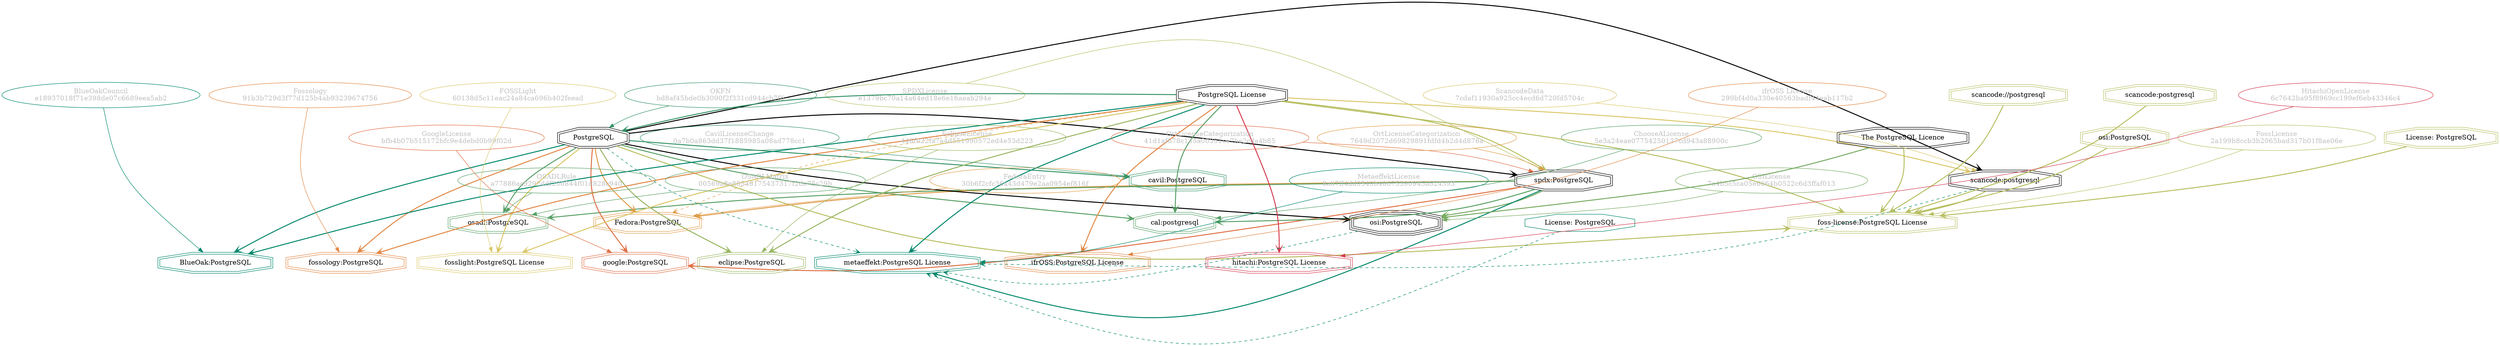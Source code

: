 strict digraph {
    node [shape=box];
    graph [splines=curved];
    3679 [label="SPDXLicense\ne1379bc70a14a64ed18e6e16aeab294e"
         ,fontcolor=gray
         ,color="#b8bf62"
         ,fillcolor="beige;1"
         ,shape=ellipse];
    3680 [label="spdx:PostgreSQL"
         ,shape=doubleoctagon];
    3681 [label=PostgreSQL
         ,shape=doubleoctagon];
    3682 [label="PostgreSQL License"
         ,shape=doubleoctagon];
    5249 [label="OSILicense\n7a4b5c5ca05e6664b0522c6d3ffaf013"
         ,fontcolor=gray
         ,color="#78ab63"
         ,fillcolor="beige;1"
         ,shape=ellipse];
    5250 [label="osi:PostgreSQL"
         ,shape=tripleoctagon];
    5251 [label="The PostgreSQL Licence"
         ,shape=doubleoctagon];
    5576 [label="GoogleLicense\nbfb4b07b515172bfc9e4debd0b99f02d"
         ,fontcolor=gray
         ,color="#e06f45"
         ,fillcolor="beige;1"
         ,shape=ellipse];
    5577 [label="google:PostgreSQL"
         ,color="#e06f45"
         ,shape=doubleoctagon];
    8313 [label="FedoraEntry\n30b6f2cfc36a43d479e2aa0954ef816f"
         ,fontcolor=gray
         ,color="#e09d4b"
         ,fillcolor="beige;1"
         ,shape=ellipse];
    8314 [label="Fedora:PostgreSQL"
         ,color="#e09d4b"
         ,shape=doubleoctagon];
    8697 [label="BlueOakCouncil\ne18937018f71e398de07c6689eea5ab2"
         ,fontcolor=gray
         ,color="#00876c"
         ,fillcolor="beige;1"
         ,shape=ellipse];
    8698 [label="BlueOak:PostgreSQL"
         ,color="#00876c"
         ,shape=doubleoctagon];
    9696 [label="OSADLRule\na77886ac9292ddf200844f01d828c940"
         ,fontcolor=gray
         ,color="#58a066"
         ,fillcolor="beige;1"
         ,shape=ellipse];
    9697 [label="osadl:PostgreSQL"
         ,color="#58a066"
         ,shape=doubleoctagon];
    9952 [label="OSADLMatrix\n00569a8e88546175437317f2de75c29b"
         ,fontcolor=gray
         ,color="#58a066"
         ,fillcolor="beige;1"
         ,shape=ellipse];
    11013 [label="ChooseALicense\n5e3a24eae07754250137cd943a88900c"
          ,fontcolor=gray
          ,color="#58a066"
          ,fillcolor="beige;1"
          ,shape=ellipse];
    11014 [label="cal:postgresql"
          ,color="#58a066"
          ,shape=doubleoctagon];
    22394 [label="ScancodeData\n7cdaf11930a925cc4ecd6d720fd5704c"
          ,fontcolor=gray
          ,color="#dac767"
          ,fillcolor="beige;1"
          ,shape=ellipse];
    22395 [label="scancode:postgresql"
          ,shape=doubleoctagon];
    26977 [label="Fossology\n91b3b729d3f77d125b4ab93239674756"
          ,fontcolor=gray
          ,color="#e18745"
          ,fillcolor="beige;1"
          ,shape=ellipse];
    26978 [label="fossology:PostgreSQL"
          ,color="#e18745"
          ,shape=doubleoctagon];
    28380 [label="OKFN\nbd8af45bde0b3090f2f331cd944cb7f6"
          ,fontcolor=gray
          ,color="#379469"
          ,fillcolor="beige;1"
          ,shape=ellipse];
    35174 [label="OrtLicenseCategorization\n41d1af678c135a00351ce7be2cda4b85"
          ,fontcolor=gray
          ,color="#e06f45"
          ,fillcolor="beige;1"
          ,shape=ellipse];
    36239 [label="OrtLicenseCategorization\n7649d2072d69829891fdfd4b2d4d876a"
          ,fontcolor=gray
          ,color="#e09d4b"
          ,fillcolor="beige;1"
          ,shape=ellipse];
    37410 [label="CavilLicenseChange\n0a7b0a863dd37f1885985a08ad778cc1"
          ,fontcolor=gray
          ,color="#379469"
          ,fillcolor="beige;1"
          ,shape=ellipse];
    37411 [label="cavil:PostgreSQL"
          ,color="#379469"
          ,shape=doubleoctagon];
    47100 [label="MetaeffektLicense\n8a67ff4dd9549b48675390945a624393"
          ,fontcolor=gray
          ,color="#00876c"
          ,fillcolor="beige;1"
          ,shape=ellipse];
    47101 [label="metaeffekt:PostgreSQL License"
          ,color="#00876c"
          ,shape=doubleoctagon];
    47102 [label="License: PostgreSQL"
          ,color="#00876c"
          ,shape=octagon];
    50774 [label="FossLicense\n2a199b8ccb3b2065bad317b01f8ae06e"
          ,fontcolor=gray
          ,color="#b8bf62"
          ,fillcolor="beige;1"
          ,shape=ellipse];
    50775 [label="foss-license:PostgreSQL License"
          ,color="#b8bf62"
          ,shape=doubleoctagon];
    50776 [label="scancode://postgresql"
          ,color="#b8bf62"
          ,shape=doubleoctagon];
    50777 [label="License: PostgreSQL"
          ,color="#b8bf62"
          ,shape=doubleoctagon];
    50778 [label="scancode:postgresql"
          ,color="#b8bf62"
          ,shape=doubleoctagon];
    50779 [label="osi:PostgreSQL"
          ,color="#b8bf62"
          ,shape=doubleoctagon];
    51057 [label="FOSSLight\n60138d5c11eac24a84ca696b402feead"
          ,fontcolor=gray
          ,color="#dac767"
          ,fillcolor="beige;1"
          ,shape=ellipse];
    51058 [label="fosslight:PostgreSQL License"
          ,color="#dac767"
          ,shape=doubleoctagon];
    51986 [label="HitachiOpenLicense\n6c7642ba95f8969cc199ef6eb43346c4"
          ,fontcolor=gray
          ,color="#d43d51"
          ,fillcolor="beige;1"
          ,shape=ellipse];
    51987 [label="hitachi:PostgreSQL License"
          ,color="#d43d51"
          ,shape=doubleoctagon];
    54312 [label="EclipseLicense\n446f022fa7a4d551990572ed4e53d223"
          ,fontcolor=gray
          ,color="#98b561"
          ,fillcolor="beige;1"
          ,shape=ellipse];
    54313 [label="eclipse:PostgreSQL"
          ,color="#98b561"
          ,shape=doubleoctagon];
    54638 [label="ifrOSS License\n299bf4d0a330e40563badf44eab117b2"
          ,fontcolor=gray
          ,color="#e18745"
          ,fillcolor="beige;1"
          ,shape=ellipse];
    54639 [label="ifrOSS:PostgreSQL License"
          ,color="#e18745"
          ,shape=doubleoctagon];
    3679 -> 3680 [weight=0.5
                 ,color="#b8bf62"];
    3680 -> 5250 [style=bold
                 ,arrowhead=vee
                 ,weight=0.7
                 ,color="#78ab63"];
    3680 -> 5577 [style=bold
                 ,arrowhead=vee
                 ,weight=0.7
                 ,color="#e06f45"];
    3680 -> 8314 [style=bold
                 ,arrowhead=vee
                 ,weight=0.7
                 ,color="#e09d4b"];
    3680 -> 9697 [style=bold
                 ,arrowhead=vee
                 ,weight=0.7
                 ,color="#58a066"];
    3680 -> 11014 [style=bold
                  ,arrowhead=vee
                  ,weight=0.7
                  ,color="#58a066"];
    3680 -> 47101 [style=bold
                  ,arrowhead=vee
                  ,weight=0.7
                  ,color="#00876c"];
    3681 -> 3680 [style=bold
                 ,arrowhead=vee
                 ,weight=0.7];
    3681 -> 5250 [style=bold
                 ,arrowhead=vee
                 ,weight=0.7];
    3681 -> 5577 [style=bold
                 ,arrowhead=vee
                 ,weight=0.7
                 ,color="#e06f45"];
    3681 -> 8314 [style=bold
                 ,arrowhead=vee
                 ,weight=0.7
                 ,color="#e09d4b"];
    3681 -> 8314 [style=bold
                 ,arrowhead=vee
                 ,weight=0.7
                 ,color="#e09d4b"];
    3681 -> 8698 [style=bold
                 ,arrowhead=vee
                 ,weight=0.7
                 ,color="#00876c"];
    3681 -> 9697 [style=bold
                 ,arrowhead=vee
                 ,weight=0.7
                 ,color="#58a066"];
    3681 -> 11014 [style=bold
                  ,arrowhead=vee
                  ,weight=0.7
                  ,color="#58a066"];
    3681 -> 22395 [style=bold
                  ,arrowhead=vee
                  ,weight=0.7];
    3681 -> 26978 [style=bold
                  ,arrowhead=vee
                  ,weight=0.7
                  ,color="#e18745"];
    3681 -> 37411 [style=bold
                  ,arrowhead=vee
                  ,weight=0.7
                  ,color="#379469"];
    3681 -> 37411 [style=bold
                  ,arrowhead=vee
                  ,weight=0.7
                  ,color="#379469"];
    3681 -> 47101 [style=dashed
                  ,arrowhead=vee
                  ,weight=0.5
                  ,color="#00876c"];
    3681 -> 50775 [style=bold
                  ,arrowhead=vee
                  ,weight=0.7
                  ,color="#b8bf62"];
    3681 -> 51058 [style=bold
                  ,arrowhead=vee
                  ,weight=0.7
                  ,color="#dac767"];
    3681 -> 54313 [style=bold
                  ,arrowhead=vee
                  ,weight=0.7
                  ,color="#98b561"];
    3682 -> 3680 [style=bold
                 ,arrowhead=vee
                 ,weight=0.7
                 ,color="#b8bf62"];
    3682 -> 3681 [style=bold
                 ,arrowhead=vee
                 ,weight=0.7
                 ,color="#379469"];
    3682 -> 8314 [style=dashed
                 ,arrowhead=vee
                 ,weight=0.5
                 ,color="#e09d4b"];
    3682 -> 8698 [style=bold
                 ,arrowhead=vee
                 ,weight=0.7
                 ,color="#00876c"];
    3682 -> 11014 [style=bold
                  ,arrowhead=vee
                  ,weight=0.7
                  ,color="#58a066"];
    3682 -> 22395 [style=bold
                  ,arrowhead=vee
                  ,weight=0.7
                  ,color="#dac767"];
    3682 -> 26978 [style=bold
                  ,arrowhead=vee
                  ,weight=0.7
                  ,color="#e18745"];
    3682 -> 47101 [style=bold
                  ,arrowhead=vee
                  ,weight=0.7
                  ,color="#00876c"];
    3682 -> 47101 [style=bold
                  ,arrowhead=vee
                  ,weight=0.7
                  ,color="#00876c"];
    3682 -> 50775 [style=bold
                  ,arrowhead=vee
                  ,weight=0.7
                  ,color="#b8bf62"];
    3682 -> 51058 [style=bold
                  ,arrowhead=vee
                  ,weight=0.7
                  ,color="#dac767"];
    3682 -> 51987 [style=bold
                  ,arrowhead=vee
                  ,weight=0.7
                  ,color="#d43d51"];
    3682 -> 54313 [style=bold
                  ,arrowhead=vee
                  ,weight=0.7
                  ,color="#98b561"];
    3682 -> 54639 [style=bold
                  ,arrowhead=vee
                  ,weight=0.7
                  ,color="#e18745"];
    3682 -> 54639 [style=bold
                  ,arrowhead=vee
                  ,weight=0.7
                  ,color="#e18745"];
    5249 -> 5250 [weight=0.5
                 ,color="#78ab63"];
    5250 -> 47101 [style=dashed
                  ,arrowhead=vee
                  ,weight=0.5
                  ,color="#00876c"];
    5251 -> 5250 [style=bold
                 ,arrowhead=vee
                 ,weight=0.7
                 ,color="#78ab63"];
    5251 -> 50775 [style=bold
                  ,arrowhead=vee
                  ,weight=0.7
                  ,color="#b8bf62"];
    5576 -> 5577 [weight=0.5
                 ,color="#e06f45"];
    8313 -> 8314 [weight=0.5
                 ,color="#e09d4b"];
    8697 -> 8698 [weight=0.5
                 ,color="#00876c"];
    9696 -> 9697 [weight=0.5
                 ,color="#58a066"];
    9952 -> 9697 [weight=0.5
                 ,color="#58a066"];
    11013 -> 11014 [weight=0.5
                   ,color="#58a066"];
    22394 -> 22395 [weight=0.5
                   ,color="#dac767"];
    22395 -> 47101 [style=dashed
                   ,arrowhead=vee
                   ,weight=0.5
                   ,color="#00876c"];
    22395 -> 50775 [style=bold
                   ,arrowhead=vee
                   ,weight=0.7
                   ,color="#b8bf62"];
    26977 -> 26978 [weight=0.5
                   ,color="#e18745"];
    28380 -> 3681 [weight=0.5
                  ,color="#379469"];
    35174 -> 3680 [weight=0.5
                  ,color="#e06f45"];
    36239 -> 3680 [weight=0.5
                  ,color="#e09d4b"];
    37410 -> 37411 [weight=0.5
                   ,color="#379469"];
    47100 -> 47101 [weight=0.5
                   ,color="#00876c"];
    47102 -> 47101 [style=dashed
                   ,arrowhead=vee
                   ,weight=0.5
                   ,color="#00876c"];
    50774 -> 50775 [weight=0.5
                   ,color="#b8bf62"];
    50776 -> 50775 [style=bold
                   ,arrowhead=vee
                   ,weight=0.7
                   ,color="#b8bf62"];
    50777 -> 50775 [style=bold
                   ,arrowhead=vee
                   ,weight=0.7
                   ,color="#b8bf62"];
    50778 -> 50775 [style=bold
                   ,arrowhead=vee
                   ,weight=0.7
                   ,color="#b8bf62"];
    50779 -> 50775 [style=bold
                   ,arrowhead=vee
                   ,weight=0.7
                   ,color="#b8bf62"];
    51057 -> 51058 [weight=0.5
                   ,color="#dac767"];
    51986 -> 51987 [weight=0.5
                   ,color="#d43d51"];
    54312 -> 54313 [weight=0.5
                   ,color="#98b561"];
    54638 -> 54639 [weight=0.5
                   ,color="#e18745"];
}
